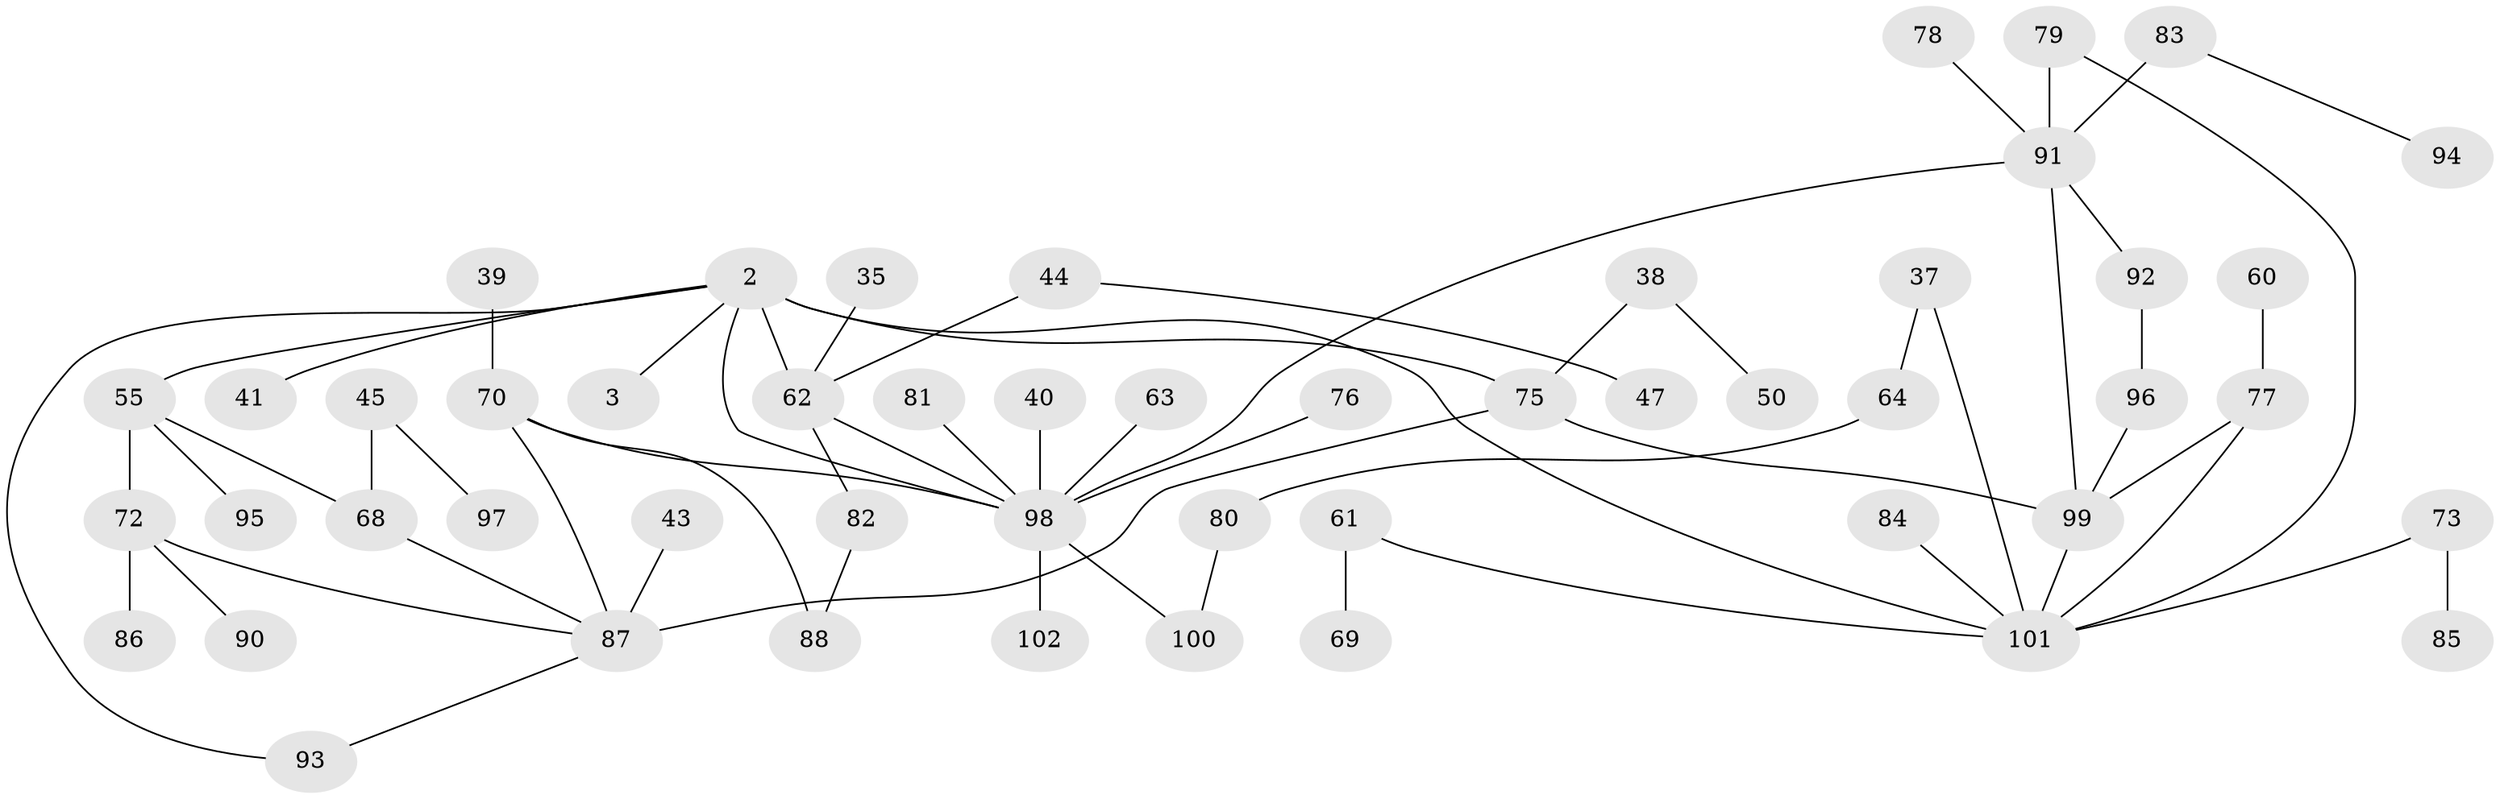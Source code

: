 // original degree distribution, {5: 0.049019607843137254, 11: 0.00980392156862745, 1: 0.28431372549019607, 3: 0.23529411764705882, 6: 0.0196078431372549, 7: 0.00980392156862745, 4: 0.0784313725490196, 2: 0.3137254901960784}
// Generated by graph-tools (version 1.1) at 2025/41/03/09/25 04:41:29]
// undirected, 51 vertices, 62 edges
graph export_dot {
graph [start="1"]
  node [color=gray90,style=filled];
  2;
  3;
  35;
  37;
  38;
  39;
  40;
  41;
  43;
  44;
  45;
  47;
  50;
  55 [super="+23+34"];
  60;
  61;
  62 [super="+1"];
  63;
  64;
  68 [super="+36"];
  69;
  70 [super="+18"];
  72;
  73 [super="+56"];
  75 [super="+4+52+9"];
  76;
  77 [super="+58"];
  78;
  79 [super="+49"];
  80;
  81;
  82;
  83 [super="+67+74"];
  84;
  85;
  86;
  87 [super="+17+42"];
  88;
  90;
  91 [super="+32+66+65"];
  92;
  93 [super="+15+25"];
  94;
  95;
  96 [super="+30"];
  97;
  98 [super="+46+53+54"];
  99 [super="+89"];
  100;
  101 [super="+19+28+31"];
  102;
  2 -- 3;
  2 -- 41;
  2 -- 62 [weight=2];
  2 -- 75 [weight=3];
  2 -- 101;
  2 -- 55;
  2 -- 98;
  2 -- 93;
  35 -- 62;
  37 -- 64;
  37 -- 101;
  38 -- 50;
  38 -- 75;
  39 -- 70;
  40 -- 98;
  43 -- 87;
  44 -- 47;
  44 -- 62;
  45 -- 97;
  45 -- 68 [weight=2];
  55 -- 95;
  55 -- 72;
  55 -- 68;
  60 -- 77;
  61 -- 69;
  61 -- 101;
  62 -- 82;
  62 -- 98;
  63 -- 98;
  64 -- 80;
  68 -- 87;
  70 -- 88;
  70 -- 87;
  70 -- 98;
  72 -- 86;
  72 -- 90;
  72 -- 87;
  73 -- 101;
  73 -- 85;
  75 -- 87 [weight=3];
  75 -- 99 [weight=2];
  76 -- 98;
  77 -- 99 [weight=2];
  77 -- 101;
  78 -- 91;
  79 -- 91 [weight=2];
  79 -- 101;
  80 -- 100;
  81 -- 98;
  82 -- 88;
  83 -- 91 [weight=2];
  83 -- 94;
  84 -- 101;
  87 -- 93;
  91 -- 99 [weight=4];
  91 -- 98;
  91 -- 92;
  92 -- 96;
  96 -- 99;
  98 -- 100;
  98 -- 102;
  99 -- 101;
}
